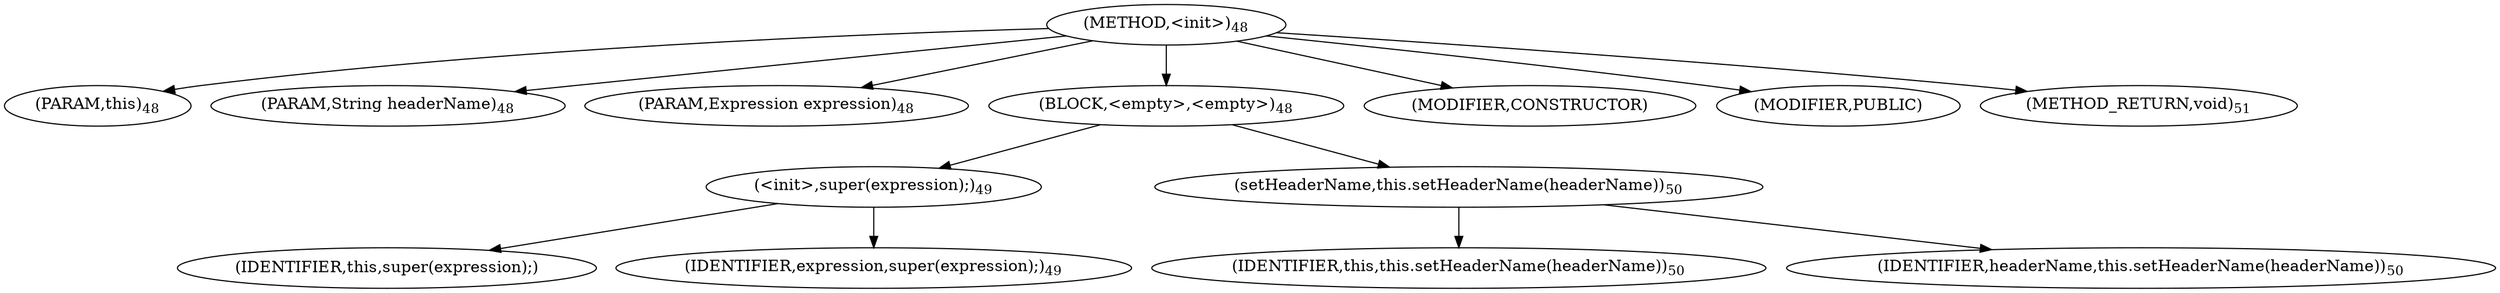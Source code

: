 digraph "&lt;init&gt;" {  
"48" [label = <(METHOD,&lt;init&gt;)<SUB>48</SUB>> ]
"7" [label = <(PARAM,this)<SUB>48</SUB>> ]
"49" [label = <(PARAM,String headerName)<SUB>48</SUB>> ]
"50" [label = <(PARAM,Expression expression)<SUB>48</SUB>> ]
"51" [label = <(BLOCK,&lt;empty&gt;,&lt;empty&gt;)<SUB>48</SUB>> ]
"52" [label = <(&lt;init&gt;,super(expression);)<SUB>49</SUB>> ]
"6" [label = <(IDENTIFIER,this,super(expression);)> ]
"53" [label = <(IDENTIFIER,expression,super(expression);)<SUB>49</SUB>> ]
"54" [label = <(setHeaderName,this.setHeaderName(headerName))<SUB>50</SUB>> ]
"8" [label = <(IDENTIFIER,this,this.setHeaderName(headerName))<SUB>50</SUB>> ]
"55" [label = <(IDENTIFIER,headerName,this.setHeaderName(headerName))<SUB>50</SUB>> ]
"56" [label = <(MODIFIER,CONSTRUCTOR)> ]
"57" [label = <(MODIFIER,PUBLIC)> ]
"58" [label = <(METHOD_RETURN,void)<SUB>51</SUB>> ]
  "48" -> "7" 
  "48" -> "49" 
  "48" -> "50" 
  "48" -> "51" 
  "48" -> "56" 
  "48" -> "57" 
  "48" -> "58" 
  "51" -> "52" 
  "51" -> "54" 
  "52" -> "6" 
  "52" -> "53" 
  "54" -> "8" 
  "54" -> "55" 
}
